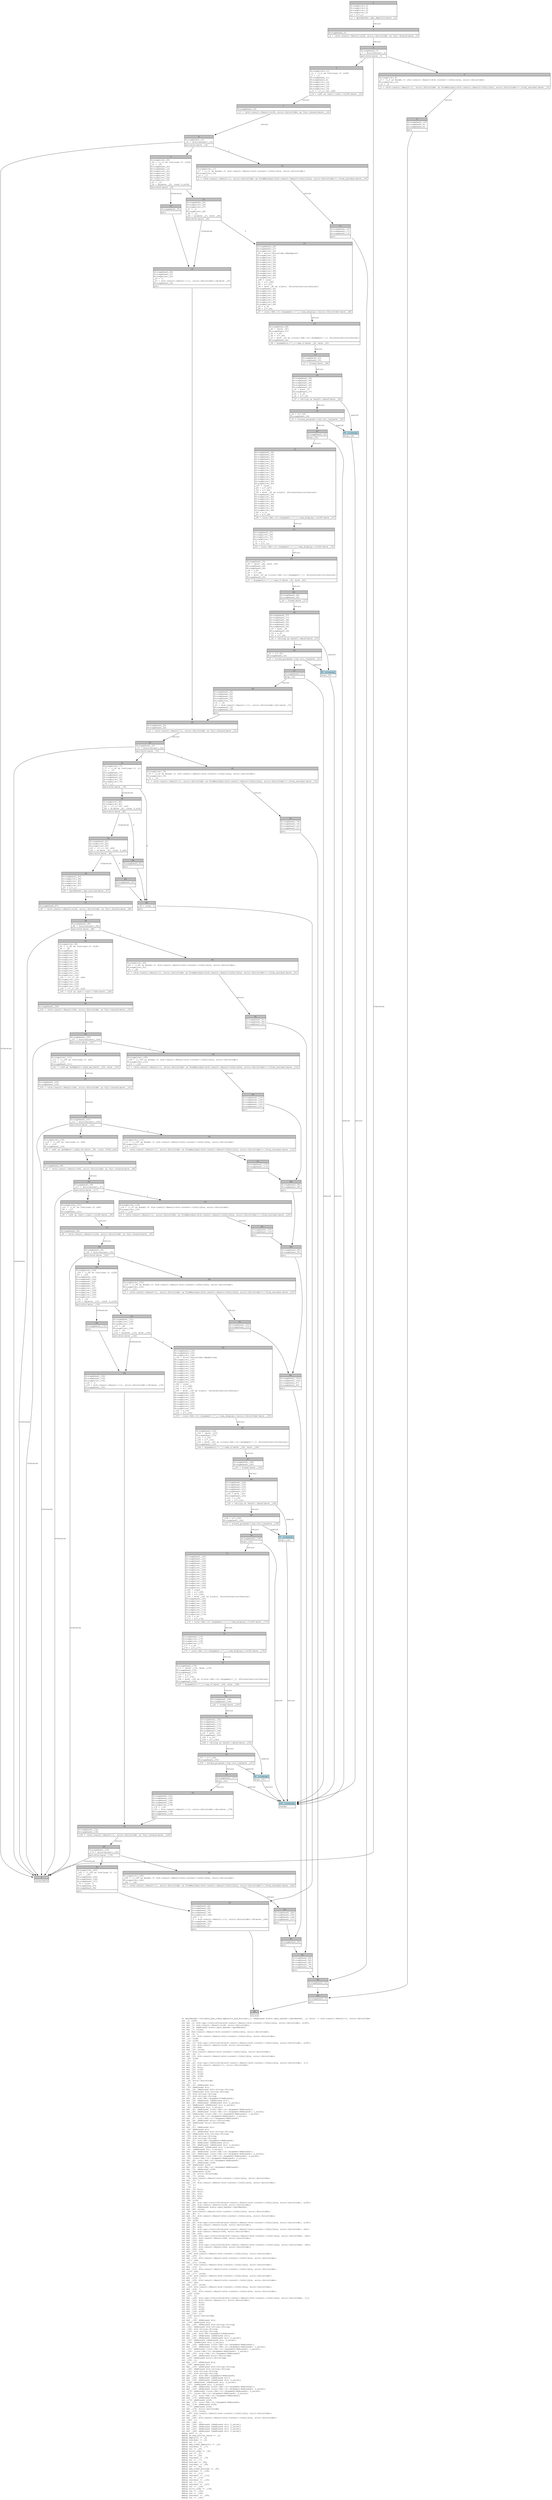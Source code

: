 digraph Mir_0_4087 {
    graph [fontname="Courier, monospace"];
    node [fontname="Courier, monospace"];
    edge [fontname="Courier, monospace"];
    label=<fn SpotMarket::validate_max_token_deposits_and_borrows(_1: &amp;ReErased state::spot_market::SpotMarket, _2: bool) -&gt; std::result::Result&lt;(), error::ErrorCode&gt;<br align="left"/>let _3: u128;<br align="left"/>let mut _4: std::ops::ControlFlow&lt;std::result::Result&lt;std::convert::Infallible, error::ErrorCode&gt;, u128&gt;;<br align="left"/>let mut _5: std::result::Result&lt;u128, error::ErrorCode&gt;;<br align="left"/>let mut _6: &amp;ReErased state::spot_market::SpotMarket;<br align="left"/>let mut _7: isize;<br align="left"/>let _8: std::result::Result&lt;std::convert::Infallible, error::ErrorCode&gt;;<br align="left"/>let mut _9: !;<br align="left"/>let mut _10: std::result::Result&lt;std::convert::Infallible, error::ErrorCode&gt;;<br align="left"/>let _11: u128;<br align="left"/>let _12: u128;<br align="left"/>let mut _13: std::ops::ControlFlow&lt;std::result::Result&lt;std::convert::Infallible, error::ErrorCode&gt;, u128&gt;;<br align="left"/>let mut _14: std::result::Result&lt;u128, error::ErrorCode&gt;;<br align="left"/>let mut _15: u64;<br align="left"/>let mut _16: isize;<br align="left"/>let _17: std::result::Result&lt;std::convert::Infallible, error::ErrorCode&gt;;<br align="left"/>let mut _18: !;<br align="left"/>let mut _19: std::result::Result&lt;std::convert::Infallible, error::ErrorCode&gt;;<br align="left"/>let _20: u128;<br align="left"/>let _21: ();<br align="left"/>let mut _22: std::ops::ControlFlow&lt;std::result::Result&lt;std::convert::Infallible, error::ErrorCode&gt;, ()&gt;;<br align="left"/>let mut _23: std::result::Result&lt;(), error::ErrorCode&gt;;<br align="left"/>let mut _24: bool;<br align="left"/>let mut _25: u128;<br align="left"/>let mut _26: bool;<br align="left"/>let mut _27: u128;<br align="left"/>let mut _28: u128;<br align="left"/>let mut _29: ();<br align="left"/>let _30: error::ErrorCode;<br align="left"/>let _31: ();<br align="left"/>let mut _32: &amp;ReErased str;<br align="left"/>let _33: &amp;ReErased str;<br align="left"/>let mut _34: &amp;ReErased std::string::String;<br align="left"/>let _35: &amp;ReErased std::string::String;<br align="left"/>let _36: std::string::String;<br align="left"/>let _37: std::string::String;<br align="left"/>let mut _38: std::fmt::Arguments&lt;ReErased&gt;;<br align="left"/>let mut _39: &amp;ReErased [&amp;ReErased str];<br align="left"/>let mut _40: &amp;ReErased [&amp;ReErased str; 2_usize];<br align="left"/>let _41: &amp;ReErased [&amp;ReErased str; 2_usize];<br align="left"/>let _42: [&amp;ReErased str; 2_usize];<br align="left"/>let mut _43: &amp;ReErased [core::fmt::rt::Argument&lt;ReErased&gt;];<br align="left"/>let mut _44: &amp;ReErased [core::fmt::rt::Argument&lt;ReErased&gt;; 1_usize];<br align="left"/>let _45: &amp;ReErased [core::fmt::rt::Argument&lt;ReErased&gt;; 1_usize];<br align="left"/>let _46: [core::fmt::rt::Argument&lt;ReErased&gt;; 1_usize];<br align="left"/>let mut _47: core::fmt::rt::Argument&lt;ReErased&gt;;<br align="left"/>let mut _48: &amp;ReErased error::ErrorCode;<br align="left"/>let _49: &amp;ReErased error::ErrorCode;<br align="left"/>let _50: ();<br align="left"/>let mut _51: &amp;ReErased str;<br align="left"/>let _52: &amp;ReErased str;<br align="left"/>let mut _53: &amp;ReErased std::string::String;<br align="left"/>let _54: &amp;ReErased std::string::String;<br align="left"/>let _55: std::string::String;<br align="left"/>let _56: std::string::String;<br align="left"/>let mut _57: std::fmt::Arguments&lt;ReErased&gt;;<br align="left"/>let mut _58: &amp;ReErased [&amp;ReErased str];<br align="left"/>let mut _59: &amp;ReErased [&amp;ReErased str; 3_usize];<br align="left"/>let _60: &amp;ReErased [&amp;ReErased str; 3_usize];<br align="left"/>let _61: [&amp;ReErased str; 3_usize];<br align="left"/>let mut _62: &amp;ReErased [core::fmt::rt::Argument&lt;ReErased&gt;];<br align="left"/>let mut _63: &amp;ReErased [core::fmt::rt::Argument&lt;ReErased&gt;; 2_usize];<br align="left"/>let _64: &amp;ReErased [core::fmt::rt::Argument&lt;ReErased&gt;; 2_usize];<br align="left"/>let _65: [core::fmt::rt::Argument&lt;ReErased&gt;; 2_usize];<br align="left"/>let mut _66: core::fmt::rt::Argument&lt;ReErased&gt;;<br align="left"/>let mut _67: &amp;ReErased u128;<br align="left"/>let _68: &amp;ReErased u128;<br align="left"/>let mut _69: core::fmt::rt::Argument&lt;ReErased&gt;;<br align="left"/>let mut _70: &amp;ReErased u128;<br align="left"/>let _71: &amp;ReErased u128;<br align="left"/>let mut _72: error::ErrorCode;<br align="left"/>let mut _73: isize;<br align="left"/>let _74: std::result::Result&lt;std::convert::Infallible, error::ErrorCode&gt;;<br align="left"/>let mut _75: !;<br align="left"/>let mut _76: std::result::Result&lt;std::convert::Infallible, error::ErrorCode&gt;;<br align="left"/>let _77: ();<br align="left"/>let _78: ();<br align="left"/>let mut _79: bool;<br align="left"/>let mut _80: bool;<br align="left"/>let mut _81: u16;<br align="left"/>let mut _82: bool;<br align="left"/>let mut _83: u64;<br align="left"/>let _84: u128;<br align="left"/>let mut _85: std::ops::ControlFlow&lt;std::result::Result&lt;std::convert::Infallible, error::ErrorCode&gt;, u128&gt;;<br align="left"/>let mut _86: std::result::Result&lt;u128, error::ErrorCode&gt;;<br align="left"/>let mut _87: &amp;ReErased state::spot_market::SpotMarket;<br align="left"/>let mut _88: isize;<br align="left"/>let _89: std::result::Result&lt;std::convert::Infallible, error::ErrorCode&gt;;<br align="left"/>let mut _90: !;<br align="left"/>let mut _91: std::result::Result&lt;std::convert::Infallible, error::ErrorCode&gt;;<br align="left"/>let _92: u128;<br align="left"/>let _93: u128;<br align="left"/>let mut _94: std::ops::ControlFlow&lt;std::result::Result&lt;std::convert::Infallible, error::ErrorCode&gt;, u128&gt;;<br align="left"/>let mut _95: std::result::Result&lt;u128, error::ErrorCode&gt;;<br align="left"/>let mut _96: u64;<br align="left"/>let mut _97: std::ops::ControlFlow&lt;std::result::Result&lt;std::convert::Infallible, error::ErrorCode&gt;, u64&gt;;<br align="left"/>let mut _98: std::result::Result&lt;u64, error::ErrorCode&gt;;<br align="left"/>let mut _99: u64;<br align="left"/>let mut _100: std::ops::ControlFlow&lt;std::result::Result&lt;std::convert::Infallible, error::ErrorCode&gt;, u64&gt;;<br align="left"/>let mut _101: std::result::Result&lt;u64, error::ErrorCode&gt;;<br align="left"/>let mut _102: u64;<br align="left"/>let mut _103: u64;<br align="left"/>let mut _104: std::ops::ControlFlow&lt;std::result::Result&lt;std::convert::Infallible, error::ErrorCode&gt;, u64&gt;;<br align="left"/>let mut _105: std::result::Result&lt;u64, error::ErrorCode&gt;;<br align="left"/>let mut _106: u16;<br align="left"/>let mut _107: isize;<br align="left"/>let _108: std::result::Result&lt;std::convert::Infallible, error::ErrorCode&gt;;<br align="left"/>let mut _109: !;<br align="left"/>let mut _110: std::result::Result&lt;std::convert::Infallible, error::ErrorCode&gt;;<br align="left"/>let _111: u64;<br align="left"/>let mut _112: isize;<br align="left"/>let _113: std::result::Result&lt;std::convert::Infallible, error::ErrorCode&gt;;<br align="left"/>let mut _114: !;<br align="left"/>let mut _115: std::result::Result&lt;std::convert::Infallible, error::ErrorCode&gt;;<br align="left"/>let _116: u64;<br align="left"/>let mut _117: isize;<br align="left"/>let _118: std::result::Result&lt;std::convert::Infallible, error::ErrorCode&gt;;<br align="left"/>let mut _119: !;<br align="left"/>let mut _120: std::result::Result&lt;std::convert::Infallible, error::ErrorCode&gt;;<br align="left"/>let _121: u64;<br align="left"/>let mut _122: isize;<br align="left"/>let _123: std::result::Result&lt;std::convert::Infallible, error::ErrorCode&gt;;<br align="left"/>let mut _124: !;<br align="left"/>let mut _125: std::result::Result&lt;std::convert::Infallible, error::ErrorCode&gt;;<br align="left"/>let _126: u128;<br align="left"/>let _127: ();<br align="left"/>let mut _128: std::ops::ControlFlow&lt;std::result::Result&lt;std::convert::Infallible, error::ErrorCode&gt;, ()&gt;;<br align="left"/>let mut _129: std::result::Result&lt;(), error::ErrorCode&gt;;<br align="left"/>let mut _130: bool;<br align="left"/>let mut _131: u128;<br align="left"/>let mut _132: bool;<br align="left"/>let mut _133: u128;<br align="left"/>let mut _134: u128;<br align="left"/>let mut _135: ();<br align="left"/>let _136: error::ErrorCode;<br align="left"/>let _137: ();<br align="left"/>let mut _138: &amp;ReErased str;<br align="left"/>let _139: &amp;ReErased str;<br align="left"/>let mut _140: &amp;ReErased std::string::String;<br align="left"/>let _141: &amp;ReErased std::string::String;<br align="left"/>let _142: std::string::String;<br align="left"/>let _143: std::string::String;<br align="left"/>let mut _144: std::fmt::Arguments&lt;ReErased&gt;;<br align="left"/>let mut _145: &amp;ReErased [&amp;ReErased str];<br align="left"/>let mut _146: &amp;ReErased [&amp;ReErased str; 2_usize];<br align="left"/>let _147: &amp;ReErased [&amp;ReErased str; 2_usize];<br align="left"/>let _148: [&amp;ReErased str; 2_usize];<br align="left"/>let mut _149: &amp;ReErased [core::fmt::rt::Argument&lt;ReErased&gt;];<br align="left"/>let mut _150: &amp;ReErased [core::fmt::rt::Argument&lt;ReErased&gt;; 1_usize];<br align="left"/>let _151: &amp;ReErased [core::fmt::rt::Argument&lt;ReErased&gt;; 1_usize];<br align="left"/>let _152: [core::fmt::rt::Argument&lt;ReErased&gt;; 1_usize];<br align="left"/>let mut _153: core::fmt::rt::Argument&lt;ReErased&gt;;<br align="left"/>let mut _154: &amp;ReErased error::ErrorCode;<br align="left"/>let _155: &amp;ReErased error::ErrorCode;<br align="left"/>let _156: ();<br align="left"/>let mut _157: &amp;ReErased str;<br align="left"/>let _158: &amp;ReErased str;<br align="left"/>let mut _159: &amp;ReErased std::string::String;<br align="left"/>let _160: &amp;ReErased std::string::String;<br align="left"/>let _161: std::string::String;<br align="left"/>let _162: std::string::String;<br align="left"/>let mut _163: std::fmt::Arguments&lt;ReErased&gt;;<br align="left"/>let mut _164: &amp;ReErased [&amp;ReErased str];<br align="left"/>let mut _165: &amp;ReErased [&amp;ReErased str; 3_usize];<br align="left"/>let _166: &amp;ReErased [&amp;ReErased str; 3_usize];<br align="left"/>let _167: [&amp;ReErased str; 3_usize];<br align="left"/>let mut _168: &amp;ReErased [core::fmt::rt::Argument&lt;ReErased&gt;];<br align="left"/>let mut _169: &amp;ReErased [core::fmt::rt::Argument&lt;ReErased&gt;; 2_usize];<br align="left"/>let _170: &amp;ReErased [core::fmt::rt::Argument&lt;ReErased&gt;; 2_usize];<br align="left"/>let _171: [core::fmt::rt::Argument&lt;ReErased&gt;; 2_usize];<br align="left"/>let mut _172: core::fmt::rt::Argument&lt;ReErased&gt;;<br align="left"/>let mut _173: &amp;ReErased u128;<br align="left"/>let _174: &amp;ReErased u128;<br align="left"/>let mut _175: core::fmt::rt::Argument&lt;ReErased&gt;;<br align="left"/>let mut _176: &amp;ReErased u128;<br align="left"/>let _177: &amp;ReErased u128;<br align="left"/>let mut _178: error::ErrorCode;<br align="left"/>let mut _179: isize;<br align="left"/>let _180: std::result::Result&lt;std::convert::Infallible, error::ErrorCode&gt;;<br align="left"/>let mut _181: !;<br align="left"/>let mut _182: std::result::Result&lt;std::convert::Infallible, error::ErrorCode&gt;;<br align="left"/>let _183: ();<br align="left"/>let mut _184: ();<br align="left"/>let mut _185: &amp;ReErased [&amp;ReErased str; 3_usize];<br align="left"/>let mut _186: &amp;ReErased [&amp;ReErased str; 2_usize];<br align="left"/>let mut _187: &amp;ReErased [&amp;ReErased str; 3_usize];<br align="left"/>let mut _188: &amp;ReErased [&amp;ReErased str; 2_usize];<br align="left"/>debug self =&gt; _1;<br align="left"/>debug do_max_borrow_check =&gt; _2;<br align="left"/>debug deposits =&gt; _3;<br align="left"/>debug residual =&gt; _8;<br align="left"/>debug val =&gt; _11;<br align="left"/>debug max_token_deposits =&gt; _12;<br align="left"/>debug residual =&gt; _17;<br align="left"/>debug val =&gt; _20;<br align="left"/>debug error_code =&gt; _30;<br align="left"/>debug res =&gt; _37;<br align="left"/>debug res =&gt; _56;<br align="left"/>debug residual =&gt; _74;<br align="left"/>debug val =&gt; _77;<br align="left"/>debug borrows =&gt; _84;<br align="left"/>debug residual =&gt; _89;<br align="left"/>debug val =&gt; _92;<br align="left"/>debug max_token_borrows =&gt; _93;<br align="left"/>debug residual =&gt; _108;<br align="left"/>debug val =&gt; _111;<br align="left"/>debug residual =&gt; _113;<br align="left"/>debug val =&gt; _116;<br align="left"/>debug residual =&gt; _118;<br align="left"/>debug val =&gt; _121;<br align="left"/>debug residual =&gt; _123;<br align="left"/>debug val =&gt; _126;<br align="left"/>debug error_code =&gt; _136;<br align="left"/>debug res =&gt; _143;<br align="left"/>debug res =&gt; _162;<br align="left"/>debug residual =&gt; _180;<br align="left"/>debug val =&gt; _183;<br align="left"/>>;
    bb0__0_4087 [shape="none", label=<<table border="0" cellborder="1" cellspacing="0"><tr><td bgcolor="gray" align="center" colspan="1">0</td></tr><tr><td align="left" balign="left">StorageLive(_3)<br/>StorageLive(_4)<br/>StorageLive(_5)<br/>StorageLive(_6)<br/>_6 = &amp;(*_1)<br/></td></tr><tr><td align="left">_5 = SpotMarket::get_deposits(move _6)</td></tr></table>>];
    bb1__0_4087 [shape="none", label=<<table border="0" cellborder="1" cellspacing="0"><tr><td bgcolor="gray" align="center" colspan="1">1</td></tr><tr><td align="left" balign="left">StorageDead(_6)<br/></td></tr><tr><td align="left">_4 = &lt;std::result::Result&lt;u128, error::ErrorCode&gt; as Try&gt;::branch(move _5)</td></tr></table>>];
    bb2__0_4087 [shape="none", label=<<table border="0" cellborder="1" cellspacing="0"><tr><td bgcolor="gray" align="center" colspan="1">2</td></tr><tr><td align="left" balign="left">StorageDead(_5)<br/>_7 = discriminant(_4)<br/></td></tr><tr><td align="left">switchInt(move _7)</td></tr></table>>];
    bb3__0_4087 [shape="none", label=<<table border="0" cellborder="1" cellspacing="0"><tr><td bgcolor="gray" align="center" colspan="1">3</td></tr><tr><td align="left" balign="left">StorageLive(_11)<br/>_11 = ((_4 as Continue).0: u128)<br/>_3 = _11<br/>StorageDead(_11)<br/>StorageDead(_4)<br/>StorageLive(_12)<br/>StorageLive(_13)<br/>StorageLive(_14)<br/>StorageLive(_15)<br/>_15 = ((*_1).18: u64)<br/></td></tr><tr><td align="left">_14 = &lt;u64 as Cast&gt;::cast::&lt;u128&gt;(move _15)</td></tr></table>>];
    bb4__0_4087 [shape="none", label=<<table border="0" cellborder="1" cellspacing="0"><tr><td bgcolor="gray" align="center" colspan="1">4</td></tr><tr><td align="left">unreachable</td></tr></table>>];
    bb5__0_4087 [shape="none", label=<<table border="0" cellborder="1" cellspacing="0"><tr><td bgcolor="gray" align="center" colspan="1">5</td></tr><tr><td align="left" balign="left">StorageLive(_8)<br/>_8 = ((_4 as Break).0: std::result::Result&lt;std::convert::Infallible, error::ErrorCode&gt;)<br/>StorageLive(_10)<br/>_10 = _8<br/></td></tr><tr><td align="left">_0 = &lt;std::result::Result&lt;(), error::ErrorCode&gt; as FromResidual&lt;std::result::Result&lt;Infallible, error::ErrorCode&gt;&gt;&gt;::from_residual(move _10)</td></tr></table>>];
    bb6__0_4087 [shape="none", label=<<table border="0" cellborder="1" cellspacing="0"><tr><td bgcolor="gray" align="center" colspan="1">6</td></tr><tr><td align="left" balign="left">StorageDead(_10)<br/>StorageDead(_8)<br/>StorageDead(_4)<br/></td></tr><tr><td align="left">goto</td></tr></table>>];
    bb7__0_4087 [shape="none", label=<<table border="0" cellborder="1" cellspacing="0"><tr><td bgcolor="gray" align="center" colspan="1">7</td></tr><tr><td align="left" balign="left">StorageDead(_15)<br/></td></tr><tr><td align="left">_13 = &lt;std::result::Result&lt;u128, error::ErrorCode&gt; as Try&gt;::branch(move _14)</td></tr></table>>];
    bb8__0_4087 [shape="none", label=<<table border="0" cellborder="1" cellspacing="0"><tr><td bgcolor="gray" align="center" colspan="1">8</td></tr><tr><td align="left" balign="left">StorageDead(_14)<br/>_16 = discriminant(_13)<br/></td></tr><tr><td align="left">switchInt(move _16)</td></tr></table>>];
    bb9__0_4087 [shape="none", label=<<table border="0" cellborder="1" cellspacing="0"><tr><td bgcolor="gray" align="center" colspan="1">9</td></tr><tr><td align="left" balign="left">StorageLive(_20)<br/>_20 = ((_13 as Continue).0: u128)<br/>_12 = _20<br/>StorageDead(_20)<br/>StorageDead(_13)<br/>StorageLive(_21)<br/>StorageLive(_22)<br/>StorageLive(_23)<br/>StorageLive(_24)<br/>StorageLive(_25)<br/>_25 = _12<br/>_24 = Eq(move _25, const 0_u128)<br/></td></tr><tr><td align="left">switchInt(move _24)</td></tr></table>>];
    bb10__0_4087 [shape="none", label=<<table border="0" cellborder="1" cellspacing="0"><tr><td bgcolor="gray" align="center" colspan="1">10</td></tr><tr><td align="left" balign="left">StorageLive(_17)<br/>_17 = ((_13 as Break).0: std::result::Result&lt;std::convert::Infallible, error::ErrorCode&gt;)<br/>StorageLive(_19)<br/>_19 = _17<br/></td></tr><tr><td align="left">_0 = &lt;std::result::Result&lt;(), error::ErrorCode&gt; as FromResidual&lt;std::result::Result&lt;Infallible, error::ErrorCode&gt;&gt;&gt;::from_residual(move _19)</td></tr></table>>];
    bb11__0_4087 [shape="none", label=<<table border="0" cellborder="1" cellspacing="0"><tr><td bgcolor="gray" align="center" colspan="1">11</td></tr><tr><td align="left" balign="left">StorageDead(_19)<br/>StorageDead(_17)<br/>StorageDead(_13)<br/></td></tr><tr><td align="left">goto</td></tr></table>>];
    bb12__0_4087 [shape="none", label=<<table border="0" cellborder="1" cellspacing="0"><tr><td bgcolor="gray" align="center" colspan="1">12</td></tr><tr><td align="left" balign="left">StorageDead(_25)<br/></td></tr><tr><td align="left">goto</td></tr></table>>];
    bb13__0_4087 [shape="none", label=<<table border="0" cellborder="1" cellspacing="0"><tr><td bgcolor="gray" align="center" colspan="1">13</td></tr><tr><td align="left" balign="left">StorageDead(_25)<br/>StorageLive(_26)<br/>StorageLive(_27)<br/>_27 = _3<br/>StorageLive(_28)<br/>_28 = _12<br/>_26 = Le(move _27, move _28)<br/></td></tr><tr><td align="left">switchInt(move _26)</td></tr></table>>];
    bb14__0_4087 [shape="none", label=<<table border="0" cellborder="1" cellspacing="0"><tr><td bgcolor="gray" align="center" colspan="1">14</td></tr><tr><td align="left" balign="left">StorageDead(_28)<br/>StorageDead(_27)<br/>StorageLive(_29)<br/>_29 = ()<br/>_23 = std::result::Result::&lt;(), error::ErrorCode&gt;::Ok(move _29)<br/>StorageDead(_29)<br/></td></tr><tr><td align="left">goto</td></tr></table>>];
    bb15__0_4087 [shape="none", label=<<table border="0" cellborder="1" cellspacing="0"><tr><td bgcolor="gray" align="center" colspan="1">15</td></tr><tr><td align="left" balign="left">StorageDead(_28)<br/>StorageDead(_27)<br/>StorageLive(_30)<br/>_30 = error::ErrorCode::MaxDeposit<br/>StorageLive(_31)<br/>StorageLive(_32)<br/>StorageLive(_33)<br/>StorageLive(_34)<br/>StorageLive(_35)<br/>StorageLive(_36)<br/>StorageLive(_37)<br/>StorageLive(_38)<br/>StorageLive(_39)<br/>StorageLive(_40)<br/>StorageLive(_41)<br/>_188 = const _<br/>_41 = &amp;(*_188)<br/>_40 = &amp;(*_41)<br/>_39 = move _40 as &amp;[&amp;str] (PointerCoercion(Unsize))<br/>StorageDead(_40)<br/>StorageLive(_43)<br/>StorageLive(_44)<br/>StorageLive(_45)<br/>StorageLive(_46)<br/>StorageLive(_47)<br/>StorageLive(_48)<br/>StorageLive(_49)<br/>_49 = &amp;_30<br/>_48 = &amp;(*_49)<br/></td></tr><tr><td align="left">_47 = core::fmt::rt::Argument::&lt;'_&gt;::new_display::&lt;error::ErrorCode&gt;(move _48)</td></tr></table>>];
    bb16__0_4087 [shape="none", label=<<table border="0" cellborder="1" cellspacing="0"><tr><td bgcolor="gray" align="center" colspan="1">16</td></tr><tr><td align="left" balign="left">StorageDead(_48)<br/>_46 = [move _47]<br/>StorageDead(_47)<br/>_45 = &amp;_46<br/>_44 = &amp;(*_45)<br/>_43 = move _44 as &amp;[core::fmt::rt::Argument&lt;'_&gt;] (PointerCoercion(Unsize))<br/>StorageDead(_44)<br/></td></tr><tr><td align="left">_38 = Arguments::&lt;'_&gt;::new_v1(move _39, move _43)</td></tr></table>>];
    bb17__0_4087 [shape="none", label=<<table border="0" cellborder="1" cellspacing="0"><tr><td bgcolor="gray" align="center" colspan="1">17</td></tr><tr><td align="left" balign="left">StorageDead(_43)<br/>StorageDead(_39)<br/></td></tr><tr><td align="left">_37 = format(move _38)</td></tr></table>>];
    bb18__0_4087 [shape="none", label=<<table border="0" cellborder="1" cellspacing="0"><tr><td bgcolor="gray" align="center" colspan="1">18</td></tr><tr><td align="left" balign="left">StorageDead(_38)<br/>StorageDead(_49)<br/>StorageDead(_46)<br/>StorageDead(_45)<br/>StorageDead(_41)<br/>_36 = move _37<br/>StorageDead(_37)<br/>_35 = &amp;_36<br/>_34 = &amp;(*_35)<br/></td></tr><tr><td align="left">_33 = &lt;String as Deref&gt;::deref(move _34)</td></tr></table>>];
    bb19__0_4087 [shape="none", label=<<table border="0" cellborder="1" cellspacing="0"><tr><td bgcolor="gray" align="center" colspan="1">19</td></tr><tr><td align="left" balign="left">_32 = &amp;(*_33)<br/>StorageDead(_34)<br/></td></tr><tr><td align="left">_31 = solana_program::log::sol_log(move _32)</td></tr></table>>];
    bb20__0_4087 [shape="none", label=<<table border="0" cellborder="1" cellspacing="0"><tr><td bgcolor="gray" align="center" colspan="1">20</td></tr><tr><td align="left" balign="left">StorageDead(_32)<br/></td></tr><tr><td align="left">drop(_36)</td></tr></table>>];
    bb21__0_4087 [shape="none", label=<<table border="0" cellborder="1" cellspacing="0"><tr><td bgcolor="gray" align="center" colspan="1">21</td></tr><tr><td align="left" balign="left">StorageDead(_36)<br/>StorageDead(_35)<br/>StorageDead(_33)<br/>StorageDead(_31)<br/>StorageLive(_50)<br/>StorageLive(_51)<br/>StorageLive(_52)<br/>StorageLive(_53)<br/>StorageLive(_54)<br/>StorageLive(_55)<br/>StorageLive(_56)<br/>StorageLive(_57)<br/>StorageLive(_58)<br/>StorageLive(_59)<br/>StorageLive(_60)<br/>_187 = const _<br/>_60 = &amp;(*_187)<br/>_59 = &amp;(*_60)<br/>_58 = move _59 as &amp;[&amp;str] (PointerCoercion(Unsize))<br/>StorageDead(_59)<br/>StorageLive(_62)<br/>StorageLive(_63)<br/>StorageLive(_64)<br/>StorageLive(_65)<br/>StorageLive(_66)<br/>StorageLive(_67)<br/>StorageLive(_68)<br/>_68 = &amp;_12<br/>_67 = &amp;(*_68)<br/></td></tr><tr><td align="left">_66 = core::fmt::rt::Argument::&lt;'_&gt;::new_display::&lt;u128&gt;(move _67)</td></tr></table>>];
    bb22__0_4087 [shape="none", label=<<table border="0" cellborder="1" cellspacing="0"><tr><td bgcolor="gray" align="center" colspan="1">22</td></tr><tr><td align="left" balign="left">StorageDead(_67)<br/>StorageLive(_69)<br/>StorageLive(_70)<br/>StorageLive(_71)<br/>_71 = &amp;_3<br/>_70 = &amp;(*_71)<br/></td></tr><tr><td align="left">_69 = core::fmt::rt::Argument::&lt;'_&gt;::new_display::&lt;u128&gt;(move _70)</td></tr></table>>];
    bb23__0_4087 [shape="none", label=<<table border="0" cellborder="1" cellspacing="0"><tr><td bgcolor="gray" align="center" colspan="1">23</td></tr><tr><td align="left" balign="left">StorageDead(_70)<br/>_65 = [move _66, move _69]<br/>StorageDead(_69)<br/>StorageDead(_66)<br/>_64 = &amp;_65<br/>_63 = &amp;(*_64)<br/>_62 = move _63 as &amp;[core::fmt::rt::Argument&lt;'_&gt;] (PointerCoercion(Unsize))<br/>StorageDead(_63)<br/></td></tr><tr><td align="left">_57 = Arguments::&lt;'_&gt;::new_v1(move _58, move _62)</td></tr></table>>];
    bb24__0_4087 [shape="none", label=<<table border="0" cellborder="1" cellspacing="0"><tr><td bgcolor="gray" align="center" colspan="1">24</td></tr><tr><td align="left" balign="left">StorageDead(_62)<br/>StorageDead(_58)<br/></td></tr><tr><td align="left">_56 = format(move _57)</td></tr></table>>];
    bb25__0_4087 [shape="none", label=<<table border="0" cellborder="1" cellspacing="0"><tr><td bgcolor="gray" align="center" colspan="1">25</td></tr><tr><td align="left" balign="left">StorageDead(_57)<br/>StorageDead(_71)<br/>StorageDead(_68)<br/>StorageDead(_65)<br/>StorageDead(_64)<br/>StorageDead(_60)<br/>_55 = move _56<br/>StorageDead(_56)<br/>_54 = &amp;_55<br/>_53 = &amp;(*_54)<br/></td></tr><tr><td align="left">_52 = &lt;String as Deref&gt;::deref(move _53)</td></tr></table>>];
    bb26__0_4087 [shape="none", label=<<table border="0" cellborder="1" cellspacing="0"><tr><td bgcolor="gray" align="center" colspan="1">26</td></tr><tr><td align="left" balign="left">_51 = &amp;(*_52)<br/>StorageDead(_53)<br/></td></tr><tr><td align="left">_50 = solana_program::log::sol_log(move _51)</td></tr></table>>];
    bb27__0_4087 [shape="none", label=<<table border="0" cellborder="1" cellspacing="0"><tr><td bgcolor="gray" align="center" colspan="1">27</td></tr><tr><td align="left" balign="left">StorageDead(_51)<br/></td></tr><tr><td align="left">drop(_55)</td></tr></table>>];
    bb28__0_4087 [shape="none", label=<<table border="0" cellborder="1" cellspacing="0"><tr><td bgcolor="gray" align="center" colspan="1">28</td></tr><tr><td align="left" balign="left">StorageDead(_55)<br/>StorageDead(_54)<br/>StorageDead(_52)<br/>StorageDead(_50)<br/>StorageLive(_72)<br/>_72 = _30<br/>_23 = std::result::Result::&lt;(), error::ErrorCode&gt;::Err(move _72)<br/>StorageDead(_72)<br/>StorageDead(_30)<br/></td></tr><tr><td align="left">goto</td></tr></table>>];
    bb29__0_4087 [shape="none", label=<<table border="0" cellborder="1" cellspacing="0"><tr><td bgcolor="gray" align="center" colspan="1">29</td></tr><tr><td align="left" balign="left">StorageDead(_26)<br/>StorageDead(_24)<br/></td></tr><tr><td align="left">_22 = &lt;std::result::Result&lt;(), error::ErrorCode&gt; as Try&gt;::branch(move _23)</td></tr></table>>];
    bb30__0_4087 [shape="none", label=<<table border="0" cellborder="1" cellspacing="0"><tr><td bgcolor="gray" align="center" colspan="1">30</td></tr><tr><td align="left" balign="left">StorageDead(_23)<br/>_73 = discriminant(_22)<br/></td></tr><tr><td align="left">switchInt(move _73)</td></tr></table>>];
    bb31__0_4087 [shape="none", label=<<table border="0" cellborder="1" cellspacing="0"><tr><td bgcolor="gray" align="center" colspan="1">31</td></tr><tr><td align="left" balign="left">StorageLive(_77)<br/>_77 = ((_22 as Continue).0: ())<br/>_21 = _77<br/>StorageDead(_77)<br/>StorageDead(_22)<br/>StorageDead(_21)<br/>StorageLive(_78)<br/>StorageLive(_79)<br/>_79 = _2<br/></td></tr><tr><td align="left">switchInt(move _79)</td></tr></table>>];
    bb32__0_4087 [shape="none", label=<<table border="0" cellborder="1" cellspacing="0"><tr><td bgcolor="gray" align="center" colspan="1">32</td></tr><tr><td align="left" balign="left">StorageLive(_74)<br/>_74 = ((_22 as Break).0: std::result::Result&lt;std::convert::Infallible, error::ErrorCode&gt;)<br/>StorageLive(_76)<br/>_76 = _74<br/></td></tr><tr><td align="left">_0 = &lt;std::result::Result&lt;(), error::ErrorCode&gt; as FromResidual&lt;std::result::Result&lt;Infallible, error::ErrorCode&gt;&gt;&gt;::from_residual(move _76)</td></tr></table>>];
    bb33__0_4087 [shape="none", label=<<table border="0" cellborder="1" cellspacing="0"><tr><td bgcolor="gray" align="center" colspan="1">33</td></tr><tr><td align="left" balign="left">StorageDead(_76)<br/>StorageDead(_74)<br/>StorageDead(_22)<br/>StorageDead(_21)<br/></td></tr><tr><td align="left">goto</td></tr></table>>];
    bb34__0_4087 [shape="none", label=<<table border="0" cellborder="1" cellspacing="0"><tr><td bgcolor="gray" align="center" colspan="1">34</td></tr><tr><td align="left" balign="left">StorageLive(_80)<br/>StorageLive(_81)<br/>_81 = ((*_1).50: u16)<br/>_80 = Gt(move _81, const 0_u16)<br/></td></tr><tr><td align="left">switchInt(move _80)</td></tr></table>>];
    bb35__0_4087 [shape="none", label=<<table border="0" cellborder="1" cellspacing="0"><tr><td bgcolor="gray" align="center" colspan="1">35</td></tr><tr><td align="left" balign="left">StorageDead(_81)<br/>StorageLive(_82)<br/>StorageLive(_83)<br/>_83 = ((*_1).18: u64)<br/>_82 = Gt(move _83, const 0_u64)<br/></td></tr><tr><td align="left">switchInt(move _82)</td></tr></table>>];
    bb36__0_4087 [shape="none", label=<<table border="0" cellborder="1" cellspacing="0"><tr><td bgcolor="gray" align="center" colspan="1">36</td></tr><tr><td align="left" balign="left">StorageDead(_83)<br/>StorageLive(_84)<br/>StorageLive(_85)<br/>StorageLive(_86)<br/>StorageLive(_87)<br/>_87 = &amp;(*_1)<br/></td></tr><tr><td align="left">_86 = SpotMarket::get_borrows(move _87)</td></tr></table>>];
    bb37__0_4087 [shape="none", label=<<table border="0" cellborder="1" cellspacing="0"><tr><td bgcolor="gray" align="center" colspan="1">37</td></tr><tr><td align="left" balign="left">StorageDead(_87)<br/></td></tr><tr><td align="left">_85 = &lt;std::result::Result&lt;u128, error::ErrorCode&gt; as Try&gt;::branch(move _86)</td></tr></table>>];
    bb38__0_4087 [shape="none", label=<<table border="0" cellborder="1" cellspacing="0"><tr><td bgcolor="gray" align="center" colspan="1">38</td></tr><tr><td align="left" balign="left">StorageDead(_86)<br/>_88 = discriminant(_85)<br/></td></tr><tr><td align="left">switchInt(move _88)</td></tr></table>>];
    bb39__0_4087 [shape="none", label=<<table border="0" cellborder="1" cellspacing="0"><tr><td bgcolor="gray" align="center" colspan="1">39</td></tr><tr><td align="left" balign="left">StorageLive(_92)<br/>_92 = ((_85 as Continue).0: u128)<br/>_84 = _92<br/>StorageDead(_92)<br/>StorageDead(_85)<br/>StorageLive(_93)<br/>StorageLive(_94)<br/>StorageLive(_95)<br/>StorageLive(_96)<br/>StorageLive(_97)<br/>StorageLive(_98)<br/>StorageLive(_99)<br/>StorageLive(_100)<br/>StorageLive(_101)<br/>StorageLive(_102)<br/>_102 = ((*_1).18: u64)<br/>StorageLive(_103)<br/>StorageLive(_104)<br/>StorageLive(_105)<br/>StorageLive(_106)<br/>_106 = ((*_1).50: u16)<br/></td></tr><tr><td align="left">_105 = &lt;u16 as Cast&gt;::cast::&lt;u64&gt;(move _106)</td></tr></table>>];
    bb40__0_4087 [shape="none", label=<<table border="0" cellborder="1" cellspacing="0"><tr><td bgcolor="gray" align="center" colspan="1">40</td></tr><tr><td align="left" balign="left">StorageLive(_89)<br/>_89 = ((_85 as Break).0: std::result::Result&lt;std::convert::Infallible, error::ErrorCode&gt;)<br/>StorageLive(_91)<br/>_91 = _89<br/></td></tr><tr><td align="left">_0 = &lt;std::result::Result&lt;(), error::ErrorCode&gt; as FromResidual&lt;std::result::Result&lt;Infallible, error::ErrorCode&gt;&gt;&gt;::from_residual(move _91)</td></tr></table>>];
    bb41__0_4087 [shape="none", label=<<table border="0" cellborder="1" cellspacing="0"><tr><td bgcolor="gray" align="center" colspan="1">41</td></tr><tr><td align="left" balign="left">StorageDead(_91)<br/>StorageDead(_89)<br/>StorageDead(_85)<br/></td></tr><tr><td align="left">goto</td></tr></table>>];
    bb42__0_4087 [shape="none", label=<<table border="0" cellborder="1" cellspacing="0"><tr><td bgcolor="gray" align="center" colspan="1">42</td></tr><tr><td align="left" balign="left">StorageDead(_106)<br/></td></tr><tr><td align="left">_104 = &lt;std::result::Result&lt;u64, error::ErrorCode&gt; as Try&gt;::branch(move _105)</td></tr></table>>];
    bb43__0_4087 [shape="none", label=<<table border="0" cellborder="1" cellspacing="0"><tr><td bgcolor="gray" align="center" colspan="1">43</td></tr><tr><td align="left" balign="left">StorageDead(_105)<br/>_107 = discriminant(_104)<br/></td></tr><tr><td align="left">switchInt(move _107)</td></tr></table>>];
    bb44__0_4087 [shape="none", label=<<table border="0" cellborder="1" cellspacing="0"><tr><td bgcolor="gray" align="center" colspan="1">44</td></tr><tr><td align="left" balign="left">StorageLive(_111)<br/>_111 = ((_104 as Continue).0: u64)<br/>_103 = _111<br/>StorageDead(_111)<br/></td></tr><tr><td align="left">_101 = &lt;u64 as SafeMath&gt;::safe_mul(move _102, move _103)</td></tr></table>>];
    bb45__0_4087 [shape="none", label=<<table border="0" cellborder="1" cellspacing="0"><tr><td bgcolor="gray" align="center" colspan="1">45</td></tr><tr><td align="left" balign="left">StorageLive(_108)<br/>_108 = ((_104 as Break).0: std::result::Result&lt;std::convert::Infallible, error::ErrorCode&gt;)<br/>StorageLive(_110)<br/>_110 = _108<br/></td></tr><tr><td align="left">_0 = &lt;std::result::Result&lt;(), error::ErrorCode&gt; as FromResidual&lt;std::result::Result&lt;Infallible, error::ErrorCode&gt;&gt;&gt;::from_residual(move _110)</td></tr></table>>];
    bb46__0_4087 [shape="none", label=<<table border="0" cellborder="1" cellspacing="0"><tr><td bgcolor="gray" align="center" colspan="1">46</td></tr><tr><td align="left" balign="left">StorageDead(_110)<br/>StorageDead(_108)<br/>StorageDead(_103)<br/>StorageDead(_102)<br/>StorageDead(_101)<br/></td></tr><tr><td align="left">goto</td></tr></table>>];
    bb47__0_4087 [shape="none", label=<<table border="0" cellborder="1" cellspacing="0"><tr><td bgcolor="gray" align="center" colspan="1">47</td></tr><tr><td align="left" balign="left">StorageDead(_103)<br/>StorageDead(_102)<br/></td></tr><tr><td align="left">_100 = &lt;std::result::Result&lt;u64, error::ErrorCode&gt; as Try&gt;::branch(move _101)</td></tr></table>>];
    bb48__0_4087 [shape="none", label=<<table border="0" cellborder="1" cellspacing="0"><tr><td bgcolor="gray" align="center" colspan="1">48</td></tr><tr><td align="left" balign="left">StorageDead(_101)<br/>_112 = discriminant(_100)<br/></td></tr><tr><td align="left">switchInt(move _112)</td></tr></table>>];
    bb49__0_4087 [shape="none", label=<<table border="0" cellborder="1" cellspacing="0"><tr><td bgcolor="gray" align="center" colspan="1">49</td></tr><tr><td align="left" balign="left">StorageLive(_116)<br/>_116 = ((_100 as Continue).0: u64)<br/>_99 = _116<br/>StorageDead(_116)<br/></td></tr><tr><td align="left">_98 = &lt;u64 as SafeMath&gt;::safe_div(move _99, const 10000_u64)</td></tr></table>>];
    bb50__0_4087 [shape="none", label=<<table border="0" cellborder="1" cellspacing="0"><tr><td bgcolor="gray" align="center" colspan="1">50</td></tr><tr><td align="left" balign="left">StorageLive(_113)<br/>_113 = ((_100 as Break).0: std::result::Result&lt;std::convert::Infallible, error::ErrorCode&gt;)<br/>StorageLive(_115)<br/>_115 = _113<br/></td></tr><tr><td align="left">_0 = &lt;std::result::Result&lt;(), error::ErrorCode&gt; as FromResidual&lt;std::result::Result&lt;Infallible, error::ErrorCode&gt;&gt;&gt;::from_residual(move _115)</td></tr></table>>];
    bb51__0_4087 [shape="none", label=<<table border="0" cellborder="1" cellspacing="0"><tr><td bgcolor="gray" align="center" colspan="1">51</td></tr><tr><td align="left" balign="left">StorageDead(_115)<br/>StorageDead(_113)<br/></td></tr><tr><td align="left">goto</td></tr></table>>];
    bb52__0_4087 [shape="none", label=<<table border="0" cellborder="1" cellspacing="0"><tr><td bgcolor="gray" align="center" colspan="1">52</td></tr><tr><td align="left" balign="left">StorageDead(_99)<br/></td></tr><tr><td align="left">_97 = &lt;std::result::Result&lt;u64, error::ErrorCode&gt; as Try&gt;::branch(move _98)</td></tr></table>>];
    bb53__0_4087 [shape="none", label=<<table border="0" cellborder="1" cellspacing="0"><tr><td bgcolor="gray" align="center" colspan="1">53</td></tr><tr><td align="left" balign="left">StorageDead(_98)<br/>_117 = discriminant(_97)<br/></td></tr><tr><td align="left">switchInt(move _117)</td></tr></table>>];
    bb54__0_4087 [shape="none", label=<<table border="0" cellborder="1" cellspacing="0"><tr><td bgcolor="gray" align="center" colspan="1">54</td></tr><tr><td align="left" balign="left">StorageLive(_121)<br/>_121 = ((_97 as Continue).0: u64)<br/>_96 = _121<br/>StorageDead(_121)<br/></td></tr><tr><td align="left">_95 = &lt;u64 as Cast&gt;::cast::&lt;u128&gt;(move _96)</td></tr></table>>];
    bb55__0_4087 [shape="none", label=<<table border="0" cellborder="1" cellspacing="0"><tr><td bgcolor="gray" align="center" colspan="1">55</td></tr><tr><td align="left" balign="left">StorageLive(_118)<br/>_118 = ((_97 as Break).0: std::result::Result&lt;std::convert::Infallible, error::ErrorCode&gt;)<br/>StorageLive(_120)<br/>_120 = _118<br/></td></tr><tr><td align="left">_0 = &lt;std::result::Result&lt;(), error::ErrorCode&gt; as FromResidual&lt;std::result::Result&lt;Infallible, error::ErrorCode&gt;&gt;&gt;::from_residual(move _120)</td></tr></table>>];
    bb56__0_4087 [shape="none", label=<<table border="0" cellborder="1" cellspacing="0"><tr><td bgcolor="gray" align="center" colspan="1">56</td></tr><tr><td align="left" balign="left">StorageDead(_120)<br/>StorageDead(_118)<br/></td></tr><tr><td align="left">goto</td></tr></table>>];
    bb57__0_4087 [shape="none", label=<<table border="0" cellborder="1" cellspacing="0"><tr><td bgcolor="gray" align="center" colspan="1">57</td></tr><tr><td align="left" balign="left">StorageDead(_96)<br/></td></tr><tr><td align="left">_94 = &lt;std::result::Result&lt;u128, error::ErrorCode&gt; as Try&gt;::branch(move _95)</td></tr></table>>];
    bb58__0_4087 [shape="none", label=<<table border="0" cellborder="1" cellspacing="0"><tr><td bgcolor="gray" align="center" colspan="1">58</td></tr><tr><td align="left" balign="left">StorageDead(_95)<br/>_122 = discriminant(_94)<br/></td></tr><tr><td align="left">switchInt(move _122)</td></tr></table>>];
    bb59__0_4087 [shape="none", label=<<table border="0" cellborder="1" cellspacing="0"><tr><td bgcolor="gray" align="center" colspan="1">59</td></tr><tr><td align="left" balign="left">StorageLive(_126)<br/>_126 = ((_94 as Continue).0: u128)<br/>_93 = _126<br/>StorageDead(_126)<br/>StorageDead(_104)<br/>StorageDead(_100)<br/>StorageDead(_97)<br/>StorageDead(_94)<br/>StorageLive(_127)<br/>StorageLive(_128)<br/>StorageLive(_129)<br/>StorageLive(_130)<br/>StorageLive(_131)<br/>_131 = _93<br/>_130 = Eq(move _131, const 0_u128)<br/></td></tr><tr><td align="left">switchInt(move _130)</td></tr></table>>];
    bb60__0_4087 [shape="none", label=<<table border="0" cellborder="1" cellspacing="0"><tr><td bgcolor="gray" align="center" colspan="1">60</td></tr><tr><td align="left" balign="left">StorageLive(_123)<br/>_123 = ((_94 as Break).0: std::result::Result&lt;std::convert::Infallible, error::ErrorCode&gt;)<br/>StorageLive(_125)<br/>_125 = _123<br/></td></tr><tr><td align="left">_0 = &lt;std::result::Result&lt;(), error::ErrorCode&gt; as FromResidual&lt;std::result::Result&lt;Infallible, error::ErrorCode&gt;&gt;&gt;::from_residual(move _125)</td></tr></table>>];
    bb61__0_4087 [shape="none", label=<<table border="0" cellborder="1" cellspacing="0"><tr><td bgcolor="gray" align="center" colspan="1">61</td></tr><tr><td align="left" balign="left">StorageDead(_125)<br/>StorageDead(_123)<br/></td></tr><tr><td align="left">goto</td></tr></table>>];
    bb62__0_4087 [shape="none", label=<<table border="0" cellborder="1" cellspacing="0"><tr><td bgcolor="gray" align="center" colspan="1">62</td></tr><tr><td align="left" balign="left">StorageDead(_131)<br/></td></tr><tr><td align="left">goto</td></tr></table>>];
    bb63__0_4087 [shape="none", label=<<table border="0" cellborder="1" cellspacing="0"><tr><td bgcolor="gray" align="center" colspan="1">63</td></tr><tr><td align="left" balign="left">StorageDead(_131)<br/>StorageLive(_132)<br/>StorageLive(_133)<br/>_133 = _84<br/>StorageLive(_134)<br/>_134 = _93<br/>_132 = Le(move _133, move _134)<br/></td></tr><tr><td align="left">switchInt(move _132)</td></tr></table>>];
    bb64__0_4087 [shape="none", label=<<table border="0" cellborder="1" cellspacing="0"><tr><td bgcolor="gray" align="center" colspan="1">64</td></tr><tr><td align="left" balign="left">StorageDead(_134)<br/>StorageDead(_133)<br/>StorageLive(_135)<br/>_135 = ()<br/>_129 = std::result::Result::&lt;(), error::ErrorCode&gt;::Ok(move _135)<br/>StorageDead(_135)<br/></td></tr><tr><td align="left">goto</td></tr></table>>];
    bb65__0_4087 [shape="none", label=<<table border="0" cellborder="1" cellspacing="0"><tr><td bgcolor="gray" align="center" colspan="1">65</td></tr><tr><td align="left" balign="left">StorageDead(_134)<br/>StorageDead(_133)<br/>StorageLive(_136)<br/>_136 = error::ErrorCode::MaxBorrows<br/>StorageLive(_137)<br/>StorageLive(_138)<br/>StorageLive(_139)<br/>StorageLive(_140)<br/>StorageLive(_141)<br/>StorageLive(_142)<br/>StorageLive(_143)<br/>StorageLive(_144)<br/>StorageLive(_145)<br/>StorageLive(_146)<br/>StorageLive(_147)<br/>_186 = const _<br/>_147 = &amp;(*_186)<br/>_146 = &amp;(*_147)<br/>_145 = move _146 as &amp;[&amp;str] (PointerCoercion(Unsize))<br/>StorageDead(_146)<br/>StorageLive(_149)<br/>StorageLive(_150)<br/>StorageLive(_151)<br/>StorageLive(_152)<br/>StorageLive(_153)<br/>StorageLive(_154)<br/>StorageLive(_155)<br/>_155 = &amp;_136<br/>_154 = &amp;(*_155)<br/></td></tr><tr><td align="left">_153 = core::fmt::rt::Argument::&lt;'_&gt;::new_display::&lt;error::ErrorCode&gt;(move _154)</td></tr></table>>];
    bb66__0_4087 [shape="none", label=<<table border="0" cellborder="1" cellspacing="0"><tr><td bgcolor="gray" align="center" colspan="1">66</td></tr><tr><td align="left" balign="left">StorageDead(_154)<br/>_152 = [move _153]<br/>StorageDead(_153)<br/>_151 = &amp;_152<br/>_150 = &amp;(*_151)<br/>_149 = move _150 as &amp;[core::fmt::rt::Argument&lt;'_&gt;] (PointerCoercion(Unsize))<br/>StorageDead(_150)<br/></td></tr><tr><td align="left">_144 = Arguments::&lt;'_&gt;::new_v1(move _145, move _149)</td></tr></table>>];
    bb67__0_4087 [shape="none", label=<<table border="0" cellborder="1" cellspacing="0"><tr><td bgcolor="gray" align="center" colspan="1">67</td></tr><tr><td align="left" balign="left">StorageDead(_149)<br/>StorageDead(_145)<br/></td></tr><tr><td align="left">_143 = format(move _144)</td></tr></table>>];
    bb68__0_4087 [shape="none", label=<<table border="0" cellborder="1" cellspacing="0"><tr><td bgcolor="gray" align="center" colspan="1">68</td></tr><tr><td align="left" balign="left">StorageDead(_144)<br/>StorageDead(_155)<br/>StorageDead(_152)<br/>StorageDead(_151)<br/>StorageDead(_147)<br/>_142 = move _143<br/>StorageDead(_143)<br/>_141 = &amp;_142<br/>_140 = &amp;(*_141)<br/></td></tr><tr><td align="left">_139 = &lt;String as Deref&gt;::deref(move _140)</td></tr></table>>];
    bb69__0_4087 [shape="none", label=<<table border="0" cellborder="1" cellspacing="0"><tr><td bgcolor="gray" align="center" colspan="1">69</td></tr><tr><td align="left" balign="left">_138 = &amp;(*_139)<br/>StorageDead(_140)<br/></td></tr><tr><td align="left">_137 = solana_program::log::sol_log(move _138)</td></tr></table>>];
    bb70__0_4087 [shape="none", label=<<table border="0" cellborder="1" cellspacing="0"><tr><td bgcolor="gray" align="center" colspan="1">70</td></tr><tr><td align="left" balign="left">StorageDead(_138)<br/></td></tr><tr><td align="left">drop(_142)</td></tr></table>>];
    bb71__0_4087 [shape="none", label=<<table border="0" cellborder="1" cellspacing="0"><tr><td bgcolor="gray" align="center" colspan="1">71</td></tr><tr><td align="left" balign="left">StorageDead(_142)<br/>StorageDead(_141)<br/>StorageDead(_139)<br/>StorageDead(_137)<br/>StorageLive(_156)<br/>StorageLive(_157)<br/>StorageLive(_158)<br/>StorageLive(_159)<br/>StorageLive(_160)<br/>StorageLive(_161)<br/>StorageLive(_162)<br/>StorageLive(_163)<br/>StorageLive(_164)<br/>StorageLive(_165)<br/>StorageLive(_166)<br/>_185 = const _<br/>_166 = &amp;(*_185)<br/>_165 = &amp;(*_166)<br/>_164 = move _165 as &amp;[&amp;str] (PointerCoercion(Unsize))<br/>StorageDead(_165)<br/>StorageLive(_168)<br/>StorageLive(_169)<br/>StorageLive(_170)<br/>StorageLive(_171)<br/>StorageLive(_172)<br/>StorageLive(_173)<br/>StorageLive(_174)<br/>_174 = &amp;_93<br/>_173 = &amp;(*_174)<br/></td></tr><tr><td align="left">_172 = core::fmt::rt::Argument::&lt;'_&gt;::new_display::&lt;u128&gt;(move _173)</td></tr></table>>];
    bb72__0_4087 [shape="none", label=<<table border="0" cellborder="1" cellspacing="0"><tr><td bgcolor="gray" align="center" colspan="1">72</td></tr><tr><td align="left" balign="left">StorageDead(_173)<br/>StorageLive(_175)<br/>StorageLive(_176)<br/>StorageLive(_177)<br/>_177 = &amp;_84<br/>_176 = &amp;(*_177)<br/></td></tr><tr><td align="left">_175 = core::fmt::rt::Argument::&lt;'_&gt;::new_display::&lt;u128&gt;(move _176)</td></tr></table>>];
    bb73__0_4087 [shape="none", label=<<table border="0" cellborder="1" cellspacing="0"><tr><td bgcolor="gray" align="center" colspan="1">73</td></tr><tr><td align="left" balign="left">StorageDead(_176)<br/>_171 = [move _172, move _175]<br/>StorageDead(_175)<br/>StorageDead(_172)<br/>_170 = &amp;_171<br/>_169 = &amp;(*_170)<br/>_168 = move _169 as &amp;[core::fmt::rt::Argument&lt;'_&gt;] (PointerCoercion(Unsize))<br/>StorageDead(_169)<br/></td></tr><tr><td align="left">_163 = Arguments::&lt;'_&gt;::new_v1(move _164, move _168)</td></tr></table>>];
    bb74__0_4087 [shape="none", label=<<table border="0" cellborder="1" cellspacing="0"><tr><td bgcolor="gray" align="center" colspan="1">74</td></tr><tr><td align="left" balign="left">StorageDead(_168)<br/>StorageDead(_164)<br/></td></tr><tr><td align="left">_162 = format(move _163)</td></tr></table>>];
    bb75__0_4087 [shape="none", label=<<table border="0" cellborder="1" cellspacing="0"><tr><td bgcolor="gray" align="center" colspan="1">75</td></tr><tr><td align="left" balign="left">StorageDead(_163)<br/>StorageDead(_177)<br/>StorageDead(_174)<br/>StorageDead(_171)<br/>StorageDead(_170)<br/>StorageDead(_166)<br/>_161 = move _162<br/>StorageDead(_162)<br/>_160 = &amp;_161<br/>_159 = &amp;(*_160)<br/></td></tr><tr><td align="left">_158 = &lt;String as Deref&gt;::deref(move _159)</td></tr></table>>];
    bb76__0_4087 [shape="none", label=<<table border="0" cellborder="1" cellspacing="0"><tr><td bgcolor="gray" align="center" colspan="1">76</td></tr><tr><td align="left" balign="left">_157 = &amp;(*_158)<br/>StorageDead(_159)<br/></td></tr><tr><td align="left">_156 = solana_program::log::sol_log(move _157)</td></tr></table>>];
    bb77__0_4087 [shape="none", label=<<table border="0" cellborder="1" cellspacing="0"><tr><td bgcolor="gray" align="center" colspan="1">77</td></tr><tr><td align="left" balign="left">StorageDead(_157)<br/></td></tr><tr><td align="left">drop(_161)</td></tr></table>>];
    bb78__0_4087 [shape="none", label=<<table border="0" cellborder="1" cellspacing="0"><tr><td bgcolor="gray" align="center" colspan="1">78</td></tr><tr><td align="left" balign="left">StorageDead(_161)<br/>StorageDead(_160)<br/>StorageDead(_158)<br/>StorageDead(_156)<br/>StorageLive(_178)<br/>_178 = _136<br/>_129 = std::result::Result::&lt;(), error::ErrorCode&gt;::Err(move _178)<br/>StorageDead(_178)<br/>StorageDead(_136)<br/></td></tr><tr><td align="left">goto</td></tr></table>>];
    bb79__0_4087 [shape="none", label=<<table border="0" cellborder="1" cellspacing="0"><tr><td bgcolor="gray" align="center" colspan="1">79</td></tr><tr><td align="left" balign="left">StorageDead(_132)<br/>StorageDead(_130)<br/></td></tr><tr><td align="left">_128 = &lt;std::result::Result&lt;(), error::ErrorCode&gt; as Try&gt;::branch(move _129)</td></tr></table>>];
    bb80__0_4087 [shape="none", label=<<table border="0" cellborder="1" cellspacing="0"><tr><td bgcolor="gray" align="center" colspan="1">80</td></tr><tr><td align="left" balign="left">StorageDead(_129)<br/>_179 = discriminant(_128)<br/></td></tr><tr><td align="left">switchInt(move _179)</td></tr></table>>];
    bb81__0_4087 [shape="none", label=<<table border="0" cellborder="1" cellspacing="0"><tr><td bgcolor="gray" align="center" colspan="1">81</td></tr><tr><td align="left" balign="left">StorageLive(_183)<br/>_183 = ((_128 as Continue).0: ())<br/>_127 = _183<br/>StorageDead(_183)<br/>StorageDead(_128)<br/>StorageDead(_127)<br/>_78 = const ()<br/>StorageDead(_93)<br/>StorageDead(_84)<br/></td></tr><tr><td align="left">goto</td></tr></table>>];
    bb82__0_4087 [shape="none", label=<<table border="0" cellborder="1" cellspacing="0"><tr><td bgcolor="gray" align="center" colspan="1">82</td></tr><tr><td align="left" balign="left">StorageLive(_180)<br/>_180 = ((_128 as Break).0: std::result::Result&lt;std::convert::Infallible, error::ErrorCode&gt;)<br/>StorageLive(_182)<br/>_182 = _180<br/></td></tr><tr><td align="left">_0 = &lt;std::result::Result&lt;(), error::ErrorCode&gt; as FromResidual&lt;std::result::Result&lt;Infallible, error::ErrorCode&gt;&gt;&gt;::from_residual(move _182)</td></tr></table>>];
    bb83__0_4087 [shape="none", label=<<table border="0" cellborder="1" cellspacing="0"><tr><td bgcolor="gray" align="center" colspan="1">83</td></tr><tr><td align="left" balign="left">StorageDead(_182)<br/>StorageDead(_180)<br/>StorageDead(_128)<br/>StorageDead(_127)<br/></td></tr><tr><td align="left">goto</td></tr></table>>];
    bb84__0_4087 [shape="none", label=<<table border="0" cellborder="1" cellspacing="0"><tr><td bgcolor="gray" align="center" colspan="1">84</td></tr><tr><td align="left" balign="left">StorageDead(_83)<br/></td></tr><tr><td align="left">goto</td></tr></table>>];
    bb85__0_4087 [shape="none", label=<<table border="0" cellborder="1" cellspacing="0"><tr><td bgcolor="gray" align="center" colspan="1">85</td></tr><tr><td align="left" balign="left">StorageDead(_81)<br/></td></tr><tr><td align="left">goto</td></tr></table>>];
    bb86__0_4087 [shape="none", label=<<table border="0" cellborder="1" cellspacing="0"><tr><td bgcolor="gray" align="center" colspan="1">86</td></tr><tr><td align="left" balign="left">_78 = const ()<br/></td></tr><tr><td align="left">goto</td></tr></table>>];
    bb87__0_4087 [shape="none", label=<<table border="0" cellborder="1" cellspacing="0"><tr><td bgcolor="gray" align="center" colspan="1">87</td></tr><tr><td align="left" balign="left">StorageDead(_82)<br/>StorageDead(_80)<br/>StorageDead(_79)<br/>StorageDead(_78)<br/>StorageLive(_184)<br/>_184 = ()<br/>_0 = std::result::Result::&lt;(), error::ErrorCode&gt;::Ok(move _184)<br/>StorageDead(_184)<br/>StorageDead(_12)<br/>StorageDead(_3)<br/></td></tr><tr><td align="left">goto</td></tr></table>>];
    bb88__0_4087 [shape="none", label=<<table border="0" cellborder="1" cellspacing="0"><tr><td bgcolor="gray" align="center" colspan="1">88</td></tr><tr><td align="left" balign="left">StorageDead(_99)<br/>StorageDead(_98)<br/></td></tr><tr><td align="left">goto</td></tr></table>>];
    bb89__0_4087 [shape="none", label=<<table border="0" cellborder="1" cellspacing="0"><tr><td bgcolor="gray" align="center" colspan="1">89</td></tr><tr><td align="left" balign="left">StorageDead(_96)<br/>StorageDead(_95)<br/></td></tr><tr><td align="left">goto</td></tr></table>>];
    bb90__0_4087 [shape="none", label=<<table border="0" cellborder="1" cellspacing="0"><tr><td bgcolor="gray" align="center" colspan="1">90</td></tr><tr><td align="left" balign="left">StorageDead(_104)<br/>StorageDead(_100)<br/>StorageDead(_97)<br/>StorageDead(_94)<br/></td></tr><tr><td align="left">goto</td></tr></table>>];
    bb91__0_4087 [shape="none", label=<<table border="0" cellborder="1" cellspacing="0"><tr><td bgcolor="gray" align="center" colspan="1">91</td></tr><tr><td align="left" balign="left">StorageDead(_93)<br/></td></tr><tr><td align="left">goto</td></tr></table>>];
    bb92__0_4087 [shape="none", label=<<table border="0" cellborder="1" cellspacing="0"><tr><td bgcolor="gray" align="center" colspan="1">92</td></tr><tr><td align="left" balign="left">StorageDead(_84)<br/>StorageDead(_82)<br/>StorageDead(_80)<br/>StorageDead(_79)<br/>StorageDead(_78)<br/></td></tr><tr><td align="left">goto</td></tr></table>>];
    bb93__0_4087 [shape="none", label=<<table border="0" cellborder="1" cellspacing="0"><tr><td bgcolor="gray" align="center" colspan="1">93</td></tr><tr><td align="left" balign="left">StorageDead(_12)<br/></td></tr><tr><td align="left">goto</td></tr></table>>];
    bb94__0_4087 [shape="none", label=<<table border="0" cellborder="1" cellspacing="0"><tr><td bgcolor="gray" align="center" colspan="1">94</td></tr><tr><td align="left" balign="left">StorageDead(_3)<br/></td></tr><tr><td align="left">goto</td></tr></table>>];
    bb95__0_4087 [shape="none", label=<<table border="0" cellborder="1" cellspacing="0"><tr><td bgcolor="gray" align="center" colspan="1">95</td></tr><tr><td align="left">return</td></tr></table>>];
    bb96__0_4087 [shape="none", label=<<table border="0" cellborder="1" cellspacing="0"><tr><td bgcolor="lightblue" align="center" colspan="1">96 (cleanup)</td></tr><tr><td align="left">drop(_161)</td></tr></table>>];
    bb97__0_4087 [shape="none", label=<<table border="0" cellborder="1" cellspacing="0"><tr><td bgcolor="lightblue" align="center" colspan="1">97 (cleanup)</td></tr><tr><td align="left">drop(_142)</td></tr></table>>];
    bb98__0_4087 [shape="none", label=<<table border="0" cellborder="1" cellspacing="0"><tr><td bgcolor="lightblue" align="center" colspan="1">98 (cleanup)</td></tr><tr><td align="left">drop(_55)</td></tr></table>>];
    bb99__0_4087 [shape="none", label=<<table border="0" cellborder="1" cellspacing="0"><tr><td bgcolor="lightblue" align="center" colspan="1">99 (cleanup)</td></tr><tr><td align="left">drop(_36)</td></tr></table>>];
    bb100__0_4087 [shape="none", label=<<table border="0" cellborder="1" cellspacing="0"><tr><td bgcolor="lightblue" align="center" colspan="1">100 (cleanup)</td></tr><tr><td align="left">resume</td></tr></table>>];
    bb0__0_4087 -> bb1__0_4087 [label="return"];
    bb1__0_4087 -> bb2__0_4087 [label="return"];
    bb2__0_4087 -> bb3__0_4087 [label="0"];
    bb2__0_4087 -> bb5__0_4087 [label="1"];
    bb2__0_4087 -> bb4__0_4087 [label="otherwise"];
    bb3__0_4087 -> bb7__0_4087 [label="return"];
    bb5__0_4087 -> bb6__0_4087 [label="return"];
    bb6__0_4087 -> bb94__0_4087 [label=""];
    bb7__0_4087 -> bb8__0_4087 [label="return"];
    bb8__0_4087 -> bb9__0_4087 [label="0"];
    bb8__0_4087 -> bb10__0_4087 [label="1"];
    bb8__0_4087 -> bb4__0_4087 [label="otherwise"];
    bb9__0_4087 -> bb13__0_4087 [label="0"];
    bb9__0_4087 -> bb12__0_4087 [label="otherwise"];
    bb10__0_4087 -> bb11__0_4087 [label="return"];
    bb11__0_4087 -> bb93__0_4087 [label=""];
    bb12__0_4087 -> bb14__0_4087 [label=""];
    bb13__0_4087 -> bb15__0_4087 [label="0"];
    bb13__0_4087 -> bb14__0_4087 [label="otherwise"];
    bb14__0_4087 -> bb29__0_4087 [label=""];
    bb15__0_4087 -> bb16__0_4087 [label="return"];
    bb16__0_4087 -> bb17__0_4087 [label="return"];
    bb17__0_4087 -> bb18__0_4087 [label="return"];
    bb18__0_4087 -> bb19__0_4087 [label="return"];
    bb18__0_4087 -> bb99__0_4087 [label="unwind"];
    bb19__0_4087 -> bb20__0_4087 [label="return"];
    bb19__0_4087 -> bb99__0_4087 [label="unwind"];
    bb20__0_4087 -> bb21__0_4087 [label="return"];
    bb20__0_4087 -> bb100__0_4087 [label="unwind"];
    bb21__0_4087 -> bb22__0_4087 [label="return"];
    bb22__0_4087 -> bb23__0_4087 [label="return"];
    bb23__0_4087 -> bb24__0_4087 [label="return"];
    bb24__0_4087 -> bb25__0_4087 [label="return"];
    bb25__0_4087 -> bb26__0_4087 [label="return"];
    bb25__0_4087 -> bb98__0_4087 [label="unwind"];
    bb26__0_4087 -> bb27__0_4087 [label="return"];
    bb26__0_4087 -> bb98__0_4087 [label="unwind"];
    bb27__0_4087 -> bb28__0_4087 [label="return"];
    bb27__0_4087 -> bb100__0_4087 [label="unwind"];
    bb28__0_4087 -> bb29__0_4087 [label=""];
    bb29__0_4087 -> bb30__0_4087 [label="return"];
    bb30__0_4087 -> bb31__0_4087 [label="0"];
    bb30__0_4087 -> bb32__0_4087 [label="1"];
    bb30__0_4087 -> bb4__0_4087 [label="otherwise"];
    bb31__0_4087 -> bb86__0_4087 [label="0"];
    bb31__0_4087 -> bb34__0_4087 [label="otherwise"];
    bb32__0_4087 -> bb33__0_4087 [label="return"];
    bb33__0_4087 -> bb93__0_4087 [label=""];
    bb34__0_4087 -> bb85__0_4087 [label="0"];
    bb34__0_4087 -> bb35__0_4087 [label="otherwise"];
    bb35__0_4087 -> bb84__0_4087 [label="0"];
    bb35__0_4087 -> bb36__0_4087 [label="otherwise"];
    bb36__0_4087 -> bb37__0_4087 [label="return"];
    bb37__0_4087 -> bb38__0_4087 [label="return"];
    bb38__0_4087 -> bb39__0_4087 [label="0"];
    bb38__0_4087 -> bb40__0_4087 [label="1"];
    bb38__0_4087 -> bb4__0_4087 [label="otherwise"];
    bb39__0_4087 -> bb42__0_4087 [label="return"];
    bb40__0_4087 -> bb41__0_4087 [label="return"];
    bb41__0_4087 -> bb92__0_4087 [label=""];
    bb42__0_4087 -> bb43__0_4087 [label="return"];
    bb43__0_4087 -> bb44__0_4087 [label="0"];
    bb43__0_4087 -> bb45__0_4087 [label="1"];
    bb43__0_4087 -> bb4__0_4087 [label="otherwise"];
    bb44__0_4087 -> bb47__0_4087 [label="return"];
    bb45__0_4087 -> bb46__0_4087 [label="return"];
    bb46__0_4087 -> bb88__0_4087 [label=""];
    bb47__0_4087 -> bb48__0_4087 [label="return"];
    bb48__0_4087 -> bb49__0_4087 [label="0"];
    bb48__0_4087 -> bb50__0_4087 [label="1"];
    bb48__0_4087 -> bb4__0_4087 [label="otherwise"];
    bb49__0_4087 -> bb52__0_4087 [label="return"];
    bb50__0_4087 -> bb51__0_4087 [label="return"];
    bb51__0_4087 -> bb88__0_4087 [label=""];
    bb52__0_4087 -> bb53__0_4087 [label="return"];
    bb53__0_4087 -> bb54__0_4087 [label="0"];
    bb53__0_4087 -> bb55__0_4087 [label="1"];
    bb53__0_4087 -> bb4__0_4087 [label="otherwise"];
    bb54__0_4087 -> bb57__0_4087 [label="return"];
    bb55__0_4087 -> bb56__0_4087 [label="return"];
    bb56__0_4087 -> bb89__0_4087 [label=""];
    bb57__0_4087 -> bb58__0_4087 [label="return"];
    bb58__0_4087 -> bb59__0_4087 [label="0"];
    bb58__0_4087 -> bb60__0_4087 [label="1"];
    bb58__0_4087 -> bb4__0_4087 [label="otherwise"];
    bb59__0_4087 -> bb63__0_4087 [label="0"];
    bb59__0_4087 -> bb62__0_4087 [label="otherwise"];
    bb60__0_4087 -> bb61__0_4087 [label="return"];
    bb61__0_4087 -> bb90__0_4087 [label=""];
    bb62__0_4087 -> bb64__0_4087 [label=""];
    bb63__0_4087 -> bb65__0_4087 [label="0"];
    bb63__0_4087 -> bb64__0_4087 [label="otherwise"];
    bb64__0_4087 -> bb79__0_4087 [label=""];
    bb65__0_4087 -> bb66__0_4087 [label="return"];
    bb66__0_4087 -> bb67__0_4087 [label="return"];
    bb67__0_4087 -> bb68__0_4087 [label="return"];
    bb68__0_4087 -> bb69__0_4087 [label="return"];
    bb68__0_4087 -> bb97__0_4087 [label="unwind"];
    bb69__0_4087 -> bb70__0_4087 [label="return"];
    bb69__0_4087 -> bb97__0_4087 [label="unwind"];
    bb70__0_4087 -> bb71__0_4087 [label="return"];
    bb70__0_4087 -> bb100__0_4087 [label="unwind"];
    bb71__0_4087 -> bb72__0_4087 [label="return"];
    bb72__0_4087 -> bb73__0_4087 [label="return"];
    bb73__0_4087 -> bb74__0_4087 [label="return"];
    bb74__0_4087 -> bb75__0_4087 [label="return"];
    bb75__0_4087 -> bb76__0_4087 [label="return"];
    bb75__0_4087 -> bb96__0_4087 [label="unwind"];
    bb76__0_4087 -> bb77__0_4087 [label="return"];
    bb76__0_4087 -> bb96__0_4087 [label="unwind"];
    bb77__0_4087 -> bb78__0_4087 [label="return"];
    bb77__0_4087 -> bb100__0_4087 [label="unwind"];
    bb78__0_4087 -> bb79__0_4087 [label=""];
    bb79__0_4087 -> bb80__0_4087 [label="return"];
    bb80__0_4087 -> bb81__0_4087 [label="0"];
    bb80__0_4087 -> bb82__0_4087 [label="1"];
    bb80__0_4087 -> bb4__0_4087 [label="otherwise"];
    bb81__0_4087 -> bb87__0_4087 [label=""];
    bb82__0_4087 -> bb83__0_4087 [label="return"];
    bb83__0_4087 -> bb91__0_4087 [label=""];
    bb84__0_4087 -> bb86__0_4087 [label=""];
    bb85__0_4087 -> bb86__0_4087 [label=""];
    bb86__0_4087 -> bb87__0_4087 [label=""];
    bb87__0_4087 -> bb95__0_4087 [label=""];
    bb88__0_4087 -> bb89__0_4087 [label=""];
    bb89__0_4087 -> bb90__0_4087 [label=""];
    bb90__0_4087 -> bb91__0_4087 [label=""];
    bb91__0_4087 -> bb92__0_4087 [label=""];
    bb92__0_4087 -> bb93__0_4087 [label=""];
    bb93__0_4087 -> bb94__0_4087 [label=""];
    bb94__0_4087 -> bb95__0_4087 [label=""];
    bb96__0_4087 -> bb100__0_4087 [label="return"];
    bb97__0_4087 -> bb100__0_4087 [label="return"];
    bb98__0_4087 -> bb100__0_4087 [label="return"];
    bb99__0_4087 -> bb100__0_4087 [label="return"];
}

